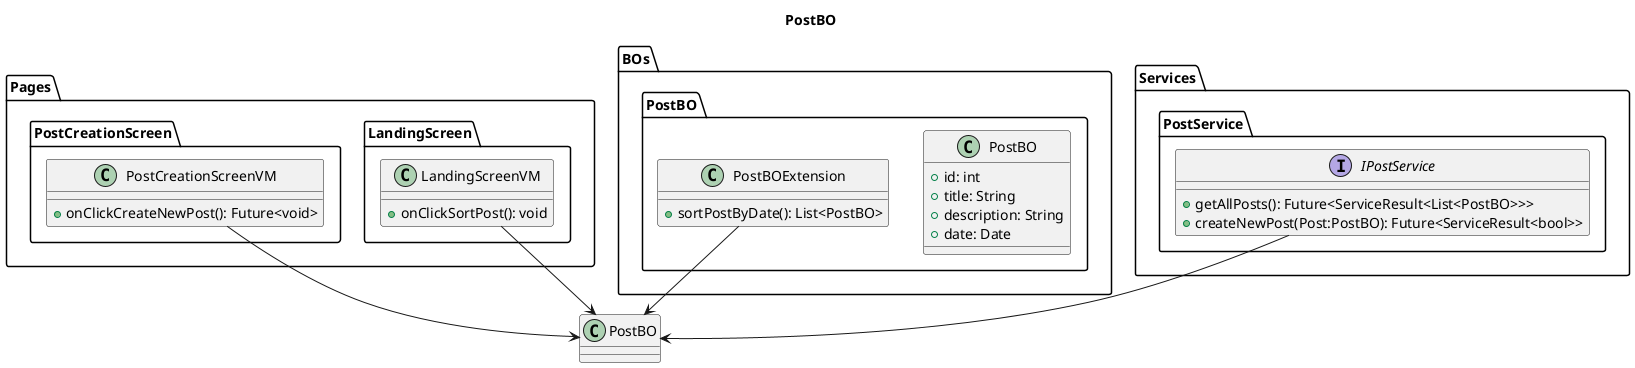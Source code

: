 @startuml PostBO Class Diagram 
title PostBO
package BOs{
    package PostBO{
        class PostBO{
            + id: int 
            + title: String 
            + description: String 
            + date: Date
        }
        class PostBOExtension
        {
            + sortPostByDate(): List<PostBO>
        }
    }
}
package Pages{
    package LandingScreen{
        class LandingScreenVM{
            + onClickSortPost(): void
        }
    }

    package PostCreationScreen{
        class PostCreationScreenVM{
            + onClickCreateNewPost(): Future<void>
        }
    }
}

package Services{
    package PostService{
        Interface IPostService{
            + getAllPosts(): Future<ServiceResult<List<PostBO>>>
            + createNewPost(Post:PostBO): Future<ServiceResult<bool>>
        }
    }
}

PostBOExtension --> PostBO 
PostCreationScreenVM -> PostBO
LandingScreenVM --> PostBO
IPostService --> PostBO

newpage 
package pages{
    package LandingScreen{
       class LandingScreenVM{
            + onClickSortPost(): void
        }
    }
}

package BOs{
    package PostBO{
        class PostBOExtension{
            + sortPostByDate(): List<UserBO>
        }
    }
}
LandingScreenVM --> PostBOExtension


newpage 
package Helpers{
    package Utilities{
        class Utilities{
           + showCurrentDate: Date
        }
    }
}

package BOs{
    package PostBO{
        class PostBOExtension{
            + sortPostByDate(): List<UserBO>
        }
    }
}

PostBOExtension --> Utilities
@enduml